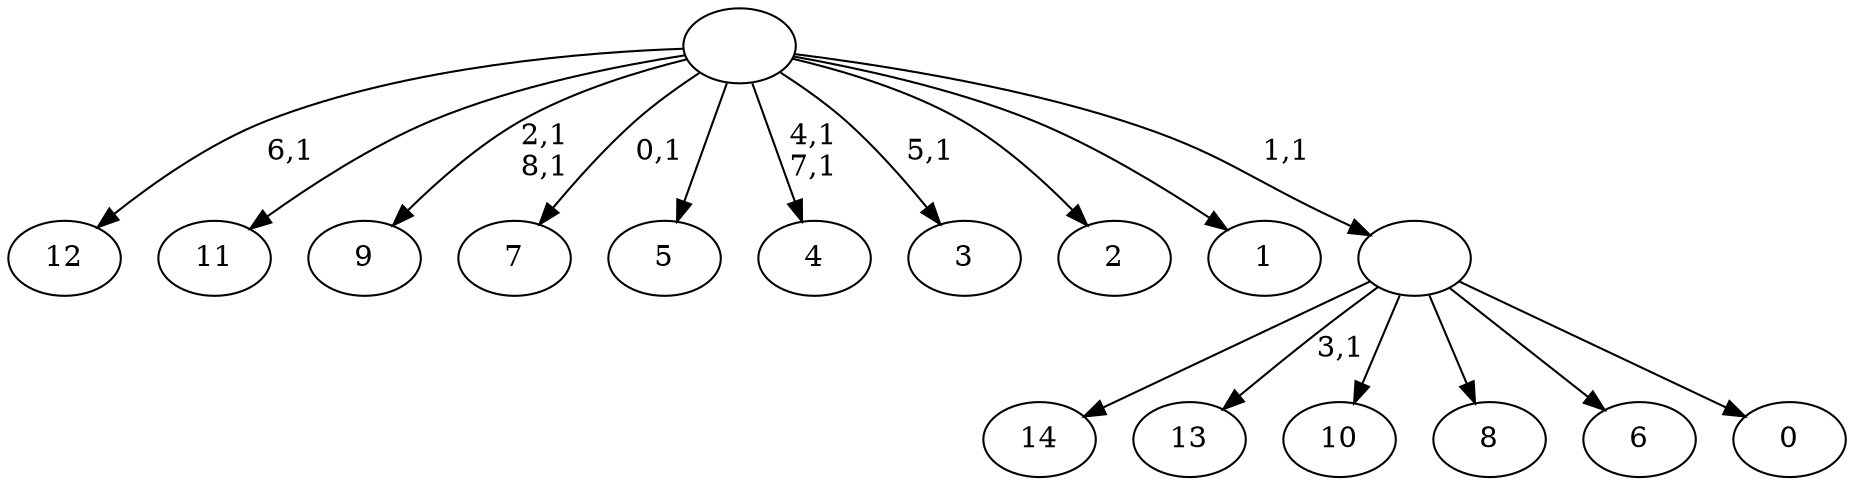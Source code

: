digraph T {
	24 [label="14"]
	23 [label="13"]
	21 [label="12"]
	19 [label="11"]
	18 [label="10"]
	17 [label="9"]
	14 [label="8"]
	13 [label="7"]
	11 [label="6"]
	10 [label="5"]
	9 [label="4"]
	6 [label="3"]
	4 [label="2"]
	3 [label="1"]
	2 [label="0"]
	1 [label=""]
	0 [label=""]
	1 -> 23 [label="3,1"]
	1 -> 24 [label=""]
	1 -> 18 [label=""]
	1 -> 14 [label=""]
	1 -> 11 [label=""]
	1 -> 2 [label=""]
	0 -> 6 [label="5,1"]
	0 -> 9 [label="4,1\n7,1"]
	0 -> 13 [label="0,1"]
	0 -> 17 [label="2,1\n8,1"]
	0 -> 21 [label="6,1"]
	0 -> 19 [label=""]
	0 -> 10 [label=""]
	0 -> 4 [label=""]
	0 -> 3 [label=""]
	0 -> 1 [label="1,1"]
}
